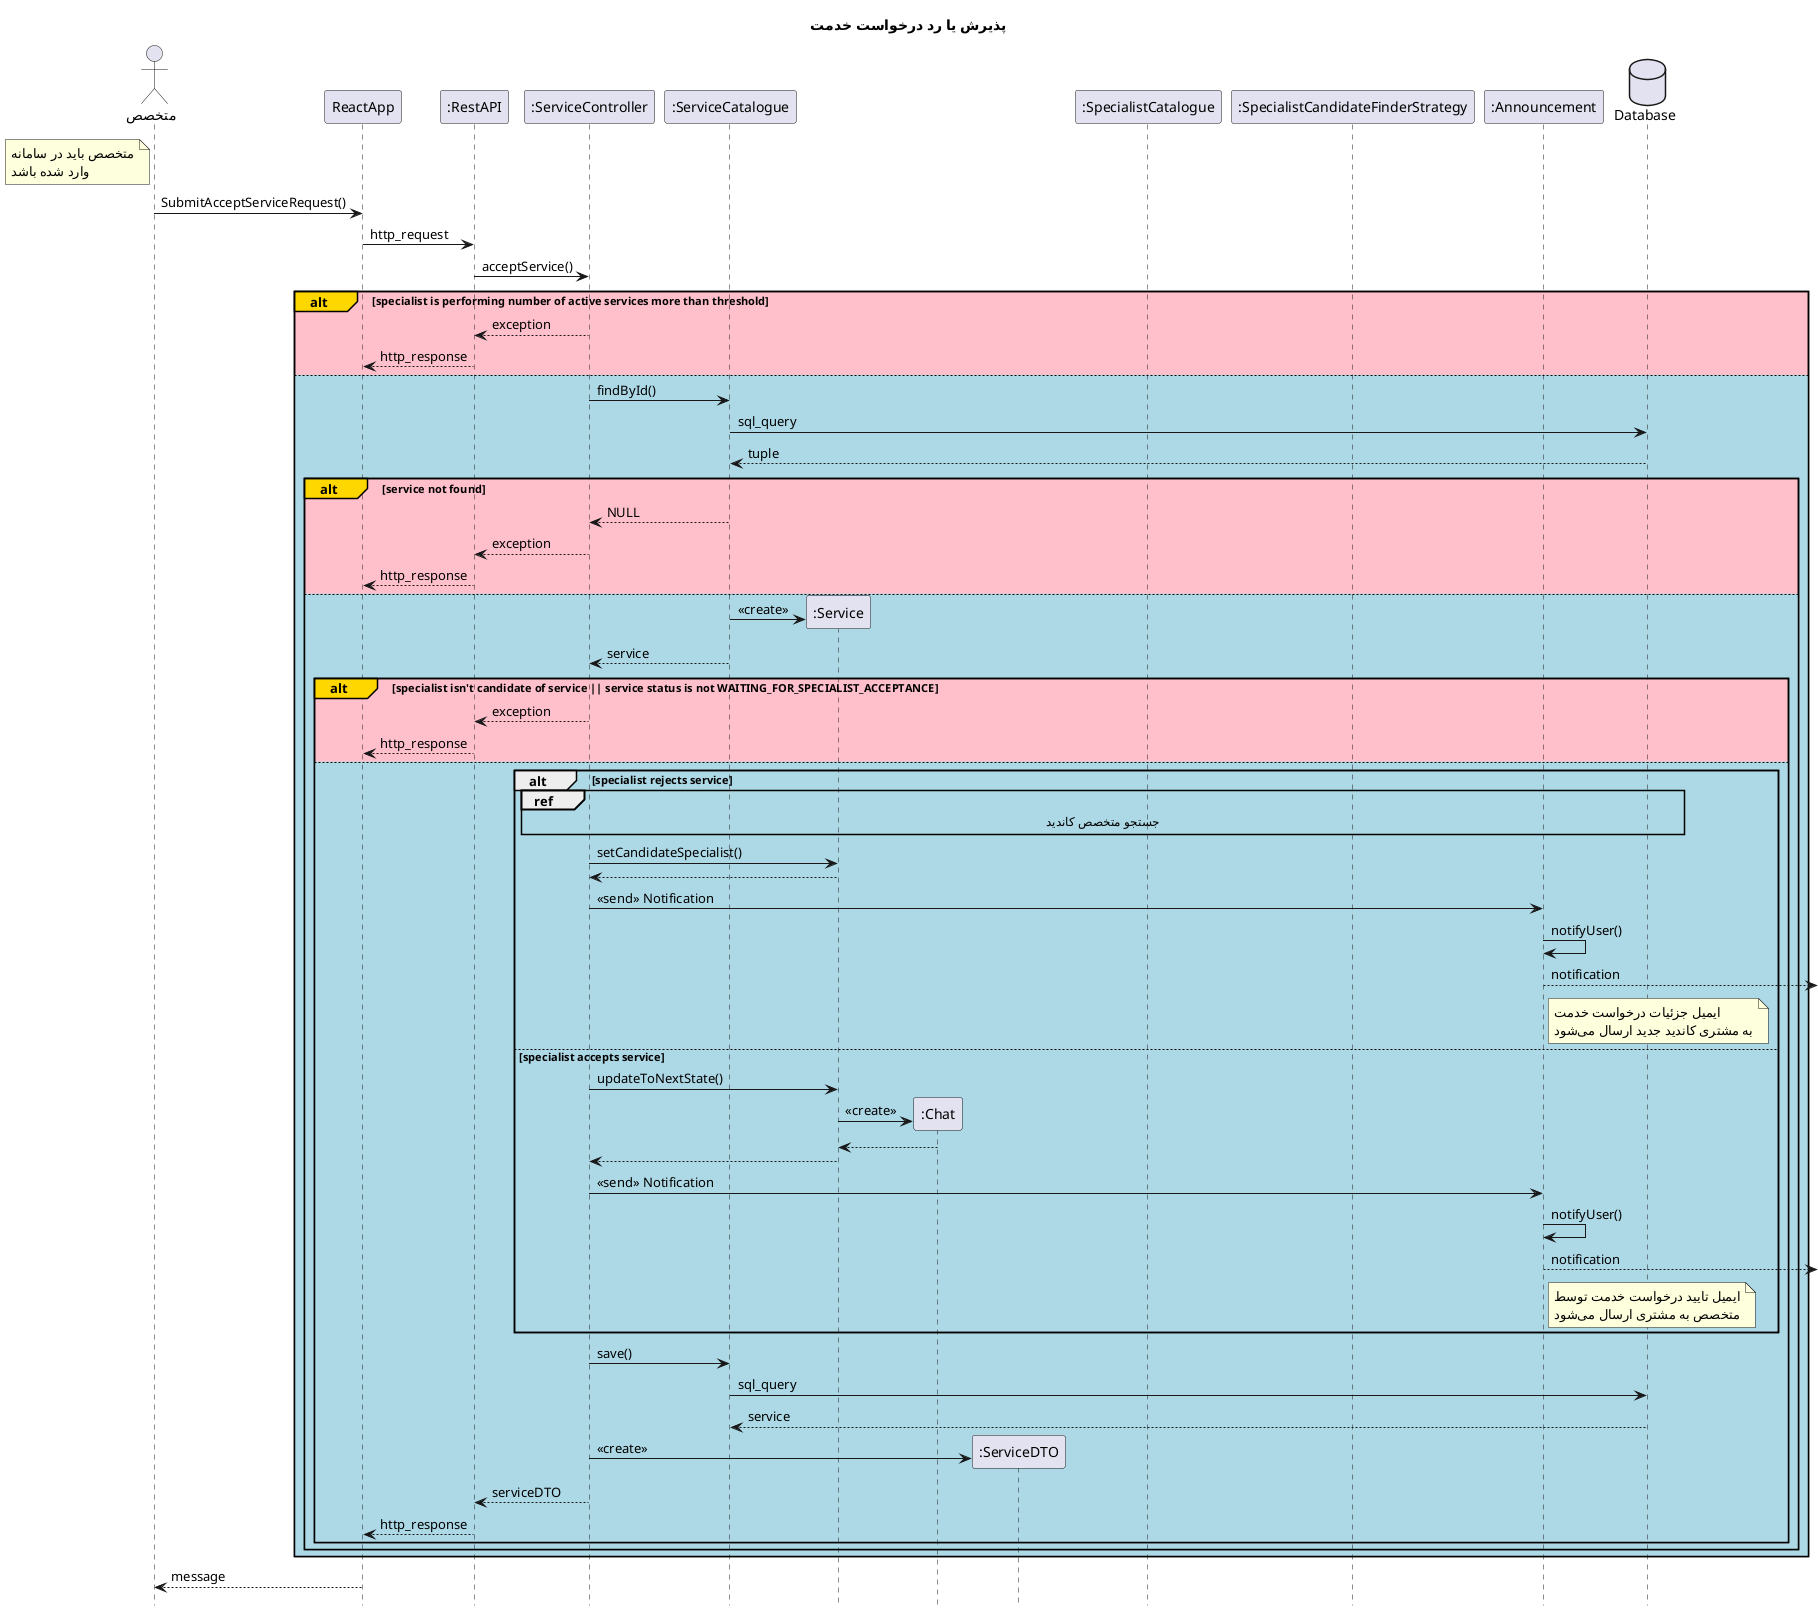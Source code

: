 @startuml spcialistAcceptOrRejectService
hide footbox
title "پذیرش یا رد درخواست خدمت"
actor       "متخصص" as specialist
participant ReactApp
participant ":RestAPI" as RestAPI
participant ":ServiceController" as ServiceController
participant ":ServiceCatalogue" as ServiceCatalogue
participant ":Service" as Service
participant ":Chat" as Chat
participant ":ServiceDTO" as ServiceDTO
participant ":SpecialistCatalogue" as SpecialistCatalogue
participant ":SpecialistCandidateFinderStrategy" as SpecialistCandidateFinderStrategy
participant ":Announcement" as Announcement
database Database
note left of specialist
    متخصص باید در سامانه
    وارد شده باشد
end note

specialist -> ReactApp: SubmitAcceptServiceRequest()
ReactApp -> RestAPI: http_request
RestAPI -> ServiceController: acceptService()

alt#Gold #Pink specialist is performing number of active services more than threshold

    ServiceController --> RestAPI: exception
    RestAPI --> ReactApp: http_response

else #LightBlue

    ServiceController -> ServiceCatalogue: findById()
    ServiceCatalogue -> Database: sql_query
    return tuple
    alt#Gold #Pink service not found

        ServiceCatalogue --> ServiceController: NULL
        ServiceController --> RestAPI: exception
        RestAPI --> ReactApp: http_response

    else #LightBlue

        ServiceCatalogue -> Service **: <<create>>
        ServiceCatalogue --> ServiceController: service

        alt#Gold #Pink specialist isn't candidate of service || service status is not WAITING_FOR_SPECIALIST_ACCEPTANCE

            ServiceController --> RestAPI: exception
            RestAPI --> ReactApp: http_response

        else #LightBlue

            alt specialist rejects service

                ref over ServiceController, SpecialistCandidateFinderStrategy, SpecialistCatalogue, Database: جستجو متخصص کاندید
                ServiceController -> Service: setCandidateSpecialist()
                return
                ServiceController -> Announcement: <<send>> Notification
                Announcement -> Announcement: notifyUser()
                Announcement -->: notification
                note right of Announcement
                    ایمیل جزئیات درخواست خدمت
                    به مشتری کاندید جدید ارسال می‌شود
                end note

            else specialist accepts service

                ServiceController -> Service: updateToNextState()
                Service -> Chat **: <<create>>
                return
                Service --> ServiceController
                ServiceController -> Announcement: <<send>> Notification
                Announcement -> Announcement: notifyUser()
                Announcement -->: notification
                note right of Announcement
                    ایمیل تایید درخواست خدمت توسط
                    متخصص به مشتری ارسال می‌شود
                end note

            end
            ServiceController -> ServiceCatalogue: save()
            ServiceCatalogue -> Database: sql_query
            return service
            ServiceController -> ServiceDTO **: <<create>>
            ServiceController --> RestAPI: serviceDTO
            RestAPI --> ReactApp: http_response

        end

    end

end
ReactApp --> specialist: message
@enduml